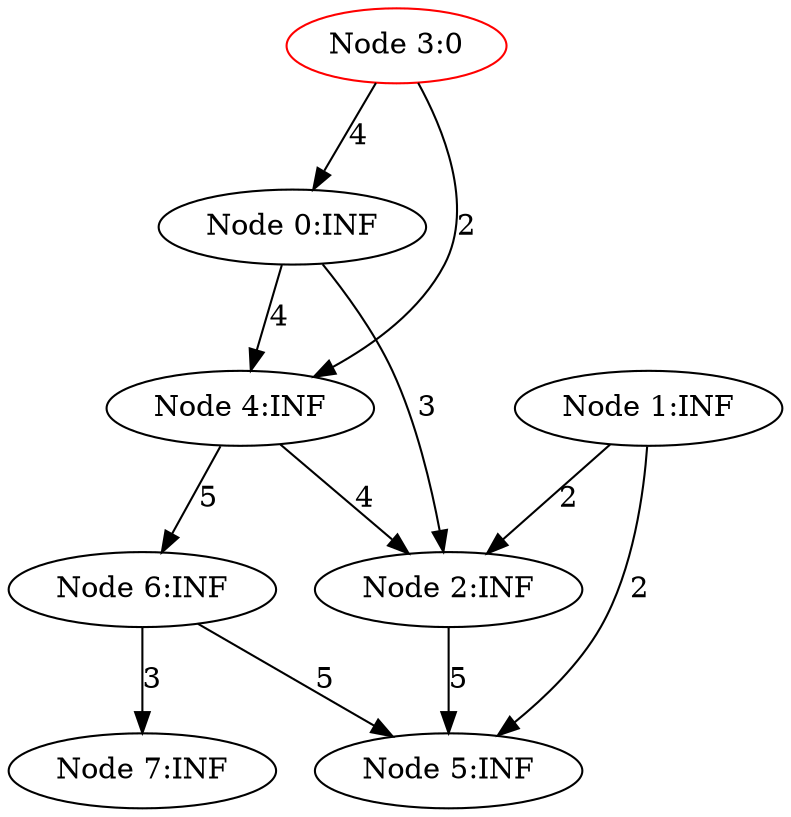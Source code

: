 digraph Dijkstra2 {
"Node 0:INF" -> {"Node 2:INF"} [label="3"]
"Node 0:INF" -> {"Node 4:INF"} [label="4"]
"Node 1:INF" -> {"Node 2:INF"} [label="2"]
"Node 1:INF" -> {"Node 5:INF"} [label="2"]
"Node 2:INF" -> {"Node 5:INF"} [label="5"]
"Node 3:0" -> {"Node 0:INF"} [label="4"]
"Node 3:0" -> {"Node 4:INF"} [label="2"]
"Node 4:INF" -> {"Node 2:INF"} [label="4"]
"Node 4:INF" -> {"Node 6:INF"} [label="5"]
"Node 6:INF" -> {"Node 5:INF"} [label="5"]
"Node 6:INF" -> {"Node 7:INF"} [label="3"]
"Node 0:INF"
"Node 1:INF"
"Node 2:INF"
"Node 3:0" [color=red]
"Node 4:INF"
"Node 5:INF"
"Node 6:INF"
"Node 7:INF"
}
